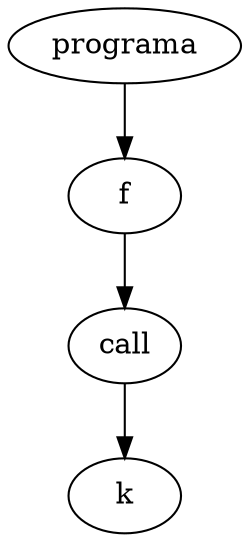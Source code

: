 digraph G {
node_0x2599570 [label="programa"]
node_0x2599520 [label="f"]
node_0x2599570 -> node_0x2599520
node_0x25994d0 [label="call"]
node_0x2599520 -> node_0x25994d0
node_0x2599480 [label="k"]
node_0x25994d0 -> node_0x2599480
}
